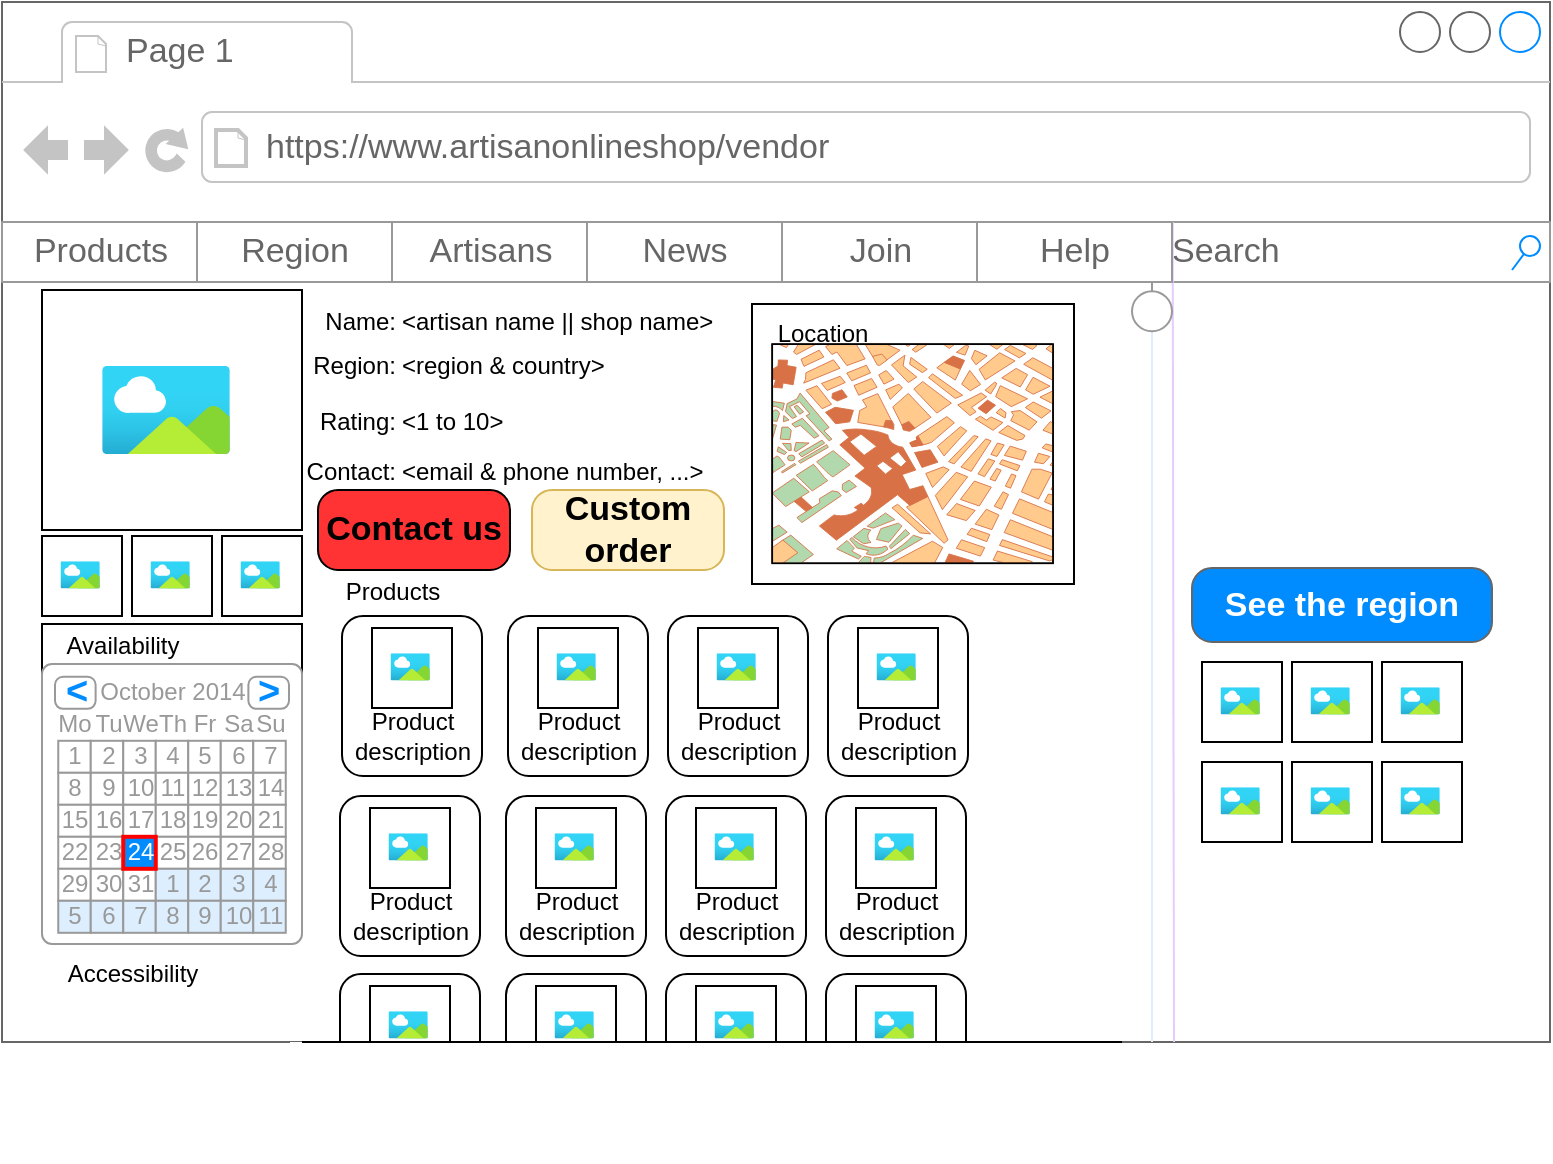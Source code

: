 <mxfile version="20.8.23" type="github">
  <diagram name="Pagina-1" id="x2BRIcllwMEJwVAzaiwb">
    <mxGraphModel dx="1110" dy="690" grid="1" gridSize="10" guides="1" tooltips="1" connect="1" arrows="1" fold="1" page="1" pageScale="1" pageWidth="827" pageHeight="1169" math="0" shadow="0">
      <root>
        <mxCell id="0" />
        <mxCell id="1" parent="0" />
        <mxCell id="UzuAz0OelTo2IA3SxHxy-1" value="" style="strokeWidth=1;shadow=0;dashed=0;align=center;html=1;shape=mxgraph.mockup.containers.browserWindow;rSize=0;strokeColor=#666666;strokeColor2=#008cff;strokeColor3=#c4c4c4;mainText=,;recursiveResize=0;" parent="1" vertex="1">
          <mxGeometry x="40" y="80" width="774" height="520" as="geometry" />
        </mxCell>
        <mxCell id="UzuAz0OelTo2IA3SxHxy-2" value="Page 1" style="strokeWidth=1;shadow=0;dashed=0;align=center;html=1;shape=mxgraph.mockup.containers.anchor;fontSize=17;fontColor=#666666;align=left;" parent="UzuAz0OelTo2IA3SxHxy-1" vertex="1">
          <mxGeometry x="60" y="12" width="110" height="26" as="geometry" />
        </mxCell>
        <mxCell id="UzuAz0OelTo2IA3SxHxy-3" value="https://www.artisanonlineshop/vendor" style="strokeWidth=1;shadow=0;dashed=0;align=center;html=1;shape=mxgraph.mockup.containers.anchor;rSize=0;fontSize=17;fontColor=#666666;align=left;" parent="UzuAz0OelTo2IA3SxHxy-1" vertex="1">
          <mxGeometry x="130" y="60" width="250" height="26" as="geometry" />
        </mxCell>
        <mxCell id="_CVq5Kca2ncCkI95stqj-1" value="" style="rounded=0;whiteSpace=wrap;html=1;" parent="UzuAz0OelTo2IA3SxHxy-1" vertex="1">
          <mxGeometry x="20" y="144" width="130" height="120" as="geometry" />
        </mxCell>
        <mxCell id="_CVq5Kca2ncCkI95stqj-2" value="" style="aspect=fixed;html=1;points=[];align=center;image;fontSize=12;image=img/lib/azure2/general/Image.svg;" parent="UzuAz0OelTo2IA3SxHxy-1" vertex="1">
          <mxGeometry x="50" y="182" width="64" height="44" as="geometry" />
        </mxCell>
        <mxCell id="_CVq5Kca2ncCkI95stqj-5" value="" style="group" parent="UzuAz0OelTo2IA3SxHxy-1" vertex="1" connectable="0">
          <mxGeometry x="20" y="267" width="40" height="40" as="geometry" />
        </mxCell>
        <mxCell id="_CVq5Kca2ncCkI95stqj-3" value="" style="rounded=0;whiteSpace=wrap;html=1;" parent="_CVq5Kca2ncCkI95stqj-5" vertex="1">
          <mxGeometry width="40" height="40" as="geometry" />
        </mxCell>
        <mxCell id="_CVq5Kca2ncCkI95stqj-4" value="" style="aspect=fixed;html=1;points=[];align=center;image;fontSize=12;image=img/lib/azure2/general/Image.svg;" parent="_CVq5Kca2ncCkI95stqj-5" vertex="1">
          <mxGeometry x="9.231" y="12.667" width="19.692" height="13.538" as="geometry" />
        </mxCell>
        <mxCell id="_CVq5Kca2ncCkI95stqj-6" value="" style="group" parent="UzuAz0OelTo2IA3SxHxy-1" vertex="1" connectable="0">
          <mxGeometry x="65" y="267" width="40" height="40" as="geometry" />
        </mxCell>
        <mxCell id="_CVq5Kca2ncCkI95stqj-7" value="" style="rounded=0;whiteSpace=wrap;html=1;" parent="_CVq5Kca2ncCkI95stqj-6" vertex="1">
          <mxGeometry width="40" height="40" as="geometry" />
        </mxCell>
        <mxCell id="_CVq5Kca2ncCkI95stqj-8" value="" style="aspect=fixed;html=1;points=[];align=center;image;fontSize=12;image=img/lib/azure2/general/Image.svg;" parent="_CVq5Kca2ncCkI95stqj-6" vertex="1">
          <mxGeometry x="9.231" y="12.667" width="19.692" height="13.538" as="geometry" />
        </mxCell>
        <mxCell id="_CVq5Kca2ncCkI95stqj-9" value="" style="group" parent="UzuAz0OelTo2IA3SxHxy-1" vertex="1" connectable="0">
          <mxGeometry x="110" y="267" width="40" height="40" as="geometry" />
        </mxCell>
        <mxCell id="_CVq5Kca2ncCkI95stqj-10" value="" style="rounded=0;whiteSpace=wrap;html=1;" parent="_CVq5Kca2ncCkI95stqj-9" vertex="1">
          <mxGeometry width="40" height="40" as="geometry" />
        </mxCell>
        <mxCell id="_CVq5Kca2ncCkI95stqj-11" value="" style="aspect=fixed;html=1;points=[];align=center;image;fontSize=12;image=img/lib/azure2/general/Image.svg;" parent="_CVq5Kca2ncCkI95stqj-9" vertex="1">
          <mxGeometry x="9.231" y="12.667" width="19.692" height="13.538" as="geometry" />
        </mxCell>
        <mxCell id="rS0bTR9YB4WlTkBpcvOq-1" value="Search" style="strokeWidth=1;shadow=0;dashed=0;align=center;html=1;shape=mxgraph.mockup.forms.searchBox;strokeColor=#999999;mainText=;strokeColor2=#008cff;fontColor=#666666;fontSize=17;align=left;spacingLeft=3;" parent="UzuAz0OelTo2IA3SxHxy-1" vertex="1">
          <mxGeometry x="580" y="110" width="194" height="30" as="geometry" />
        </mxCell>
        <mxCell id="rS0bTR9YB4WlTkBpcvOq-56" value="" style="rounded=0;whiteSpace=wrap;html=1;" parent="UzuAz0OelTo2IA3SxHxy-1" vertex="1">
          <mxGeometry x="375" y="151" width="161" height="140" as="geometry" />
        </mxCell>
        <mxCell id="rS0bTR9YB4WlTkBpcvOq-55" value="" style="verticalLabelPosition=bottom;shadow=0;dashed=0;align=center;html=1;verticalAlign=top;strokeWidth=1;shape=mxgraph.mockup.misc.map;" parent="UzuAz0OelTo2IA3SxHxy-1" vertex="1">
          <mxGeometry x="385" y="171" width="141" height="110" as="geometry" />
        </mxCell>
        <mxCell id="rS0bTR9YB4WlTkBpcvOq-57" value="Location" style="text;html=1;align=center;verticalAlign=middle;resizable=0;points=[];autosize=1;strokeColor=none;fillColor=none;" parent="UzuAz0OelTo2IA3SxHxy-1" vertex="1">
          <mxGeometry x="375" y="151" width="70" height="30" as="geometry" />
        </mxCell>
        <mxCell id="rS0bTR9YB4WlTkBpcvOq-63" value="See the region" style="strokeWidth=1;shadow=0;dashed=0;align=center;html=1;shape=mxgraph.mockup.buttons.button;strokeColor=#666666;fontColor=#ffffff;mainText=;buttonStyle=round;fontSize=17;fontStyle=1;fillColor=#008cff;whiteSpace=wrap;" parent="UzuAz0OelTo2IA3SxHxy-1" vertex="1">
          <mxGeometry x="595" y="283" width="150" height="37" as="geometry" />
        </mxCell>
        <mxCell id="rS0bTR9YB4WlTkBpcvOq-64" value="" style="group" parent="UzuAz0OelTo2IA3SxHxy-1" vertex="1" connectable="0">
          <mxGeometry x="600" y="330" width="40" height="40" as="geometry" />
        </mxCell>
        <mxCell id="rS0bTR9YB4WlTkBpcvOq-65" value="" style="rounded=0;whiteSpace=wrap;html=1;" parent="rS0bTR9YB4WlTkBpcvOq-64" vertex="1">
          <mxGeometry width="40" height="40" as="geometry" />
        </mxCell>
        <mxCell id="rS0bTR9YB4WlTkBpcvOq-66" value="" style="aspect=fixed;html=1;points=[];align=center;image;fontSize=12;image=img/lib/azure2/general/Image.svg;" parent="rS0bTR9YB4WlTkBpcvOq-64" vertex="1">
          <mxGeometry x="9.231" y="12.667" width="19.692" height="13.538" as="geometry" />
        </mxCell>
        <mxCell id="rS0bTR9YB4WlTkBpcvOq-67" value="" style="group" parent="UzuAz0OelTo2IA3SxHxy-1" vertex="1" connectable="0">
          <mxGeometry x="645" y="330" width="40" height="40" as="geometry" />
        </mxCell>
        <mxCell id="rS0bTR9YB4WlTkBpcvOq-68" value="" style="rounded=0;whiteSpace=wrap;html=1;" parent="rS0bTR9YB4WlTkBpcvOq-67" vertex="1">
          <mxGeometry width="40" height="40" as="geometry" />
        </mxCell>
        <mxCell id="rS0bTR9YB4WlTkBpcvOq-69" value="" style="aspect=fixed;html=1;points=[];align=center;image;fontSize=12;image=img/lib/azure2/general/Image.svg;" parent="rS0bTR9YB4WlTkBpcvOq-67" vertex="1">
          <mxGeometry x="9.231" y="12.667" width="19.692" height="13.538" as="geometry" />
        </mxCell>
        <mxCell id="rS0bTR9YB4WlTkBpcvOq-70" value="" style="group" parent="UzuAz0OelTo2IA3SxHxy-1" vertex="1" connectable="0">
          <mxGeometry x="690" y="330" width="40" height="40" as="geometry" />
        </mxCell>
        <mxCell id="rS0bTR9YB4WlTkBpcvOq-71" value="" style="rounded=0;whiteSpace=wrap;html=1;" parent="rS0bTR9YB4WlTkBpcvOq-70" vertex="1">
          <mxGeometry width="40" height="40" as="geometry" />
        </mxCell>
        <mxCell id="rS0bTR9YB4WlTkBpcvOq-72" value="" style="aspect=fixed;html=1;points=[];align=center;image;fontSize=12;image=img/lib/azure2/general/Image.svg;" parent="rS0bTR9YB4WlTkBpcvOq-70" vertex="1">
          <mxGeometry x="9.231" y="12.667" width="19.692" height="13.538" as="geometry" />
        </mxCell>
        <mxCell id="rS0bTR9YB4WlTkBpcvOq-73" value="" style="group" parent="UzuAz0OelTo2IA3SxHxy-1" vertex="1" connectable="0">
          <mxGeometry x="600" y="380" width="40" height="40" as="geometry" />
        </mxCell>
        <mxCell id="rS0bTR9YB4WlTkBpcvOq-74" value="" style="rounded=0;whiteSpace=wrap;html=1;" parent="rS0bTR9YB4WlTkBpcvOq-73" vertex="1">
          <mxGeometry width="40" height="40" as="geometry" />
        </mxCell>
        <mxCell id="rS0bTR9YB4WlTkBpcvOq-75" value="" style="aspect=fixed;html=1;points=[];align=center;image;fontSize=12;image=img/lib/azure2/general/Image.svg;" parent="rS0bTR9YB4WlTkBpcvOq-73" vertex="1">
          <mxGeometry x="9.231" y="12.667" width="19.692" height="13.538" as="geometry" />
        </mxCell>
        <mxCell id="rS0bTR9YB4WlTkBpcvOq-76" value="" style="group" parent="UzuAz0OelTo2IA3SxHxy-1" vertex="1" connectable="0">
          <mxGeometry x="645" y="380" width="40" height="40" as="geometry" />
        </mxCell>
        <mxCell id="rS0bTR9YB4WlTkBpcvOq-77" value="" style="rounded=0;whiteSpace=wrap;html=1;" parent="rS0bTR9YB4WlTkBpcvOq-76" vertex="1">
          <mxGeometry width="40" height="40" as="geometry" />
        </mxCell>
        <mxCell id="rS0bTR9YB4WlTkBpcvOq-78" value="" style="aspect=fixed;html=1;points=[];align=center;image;fontSize=12;image=img/lib/azure2/general/Image.svg;" parent="rS0bTR9YB4WlTkBpcvOq-76" vertex="1">
          <mxGeometry x="9.231" y="12.667" width="19.692" height="13.538" as="geometry" />
        </mxCell>
        <mxCell id="rS0bTR9YB4WlTkBpcvOq-79" value="" style="group" parent="UzuAz0OelTo2IA3SxHxy-1" vertex="1" connectable="0">
          <mxGeometry x="690" y="380" width="40" height="40" as="geometry" />
        </mxCell>
        <mxCell id="rS0bTR9YB4WlTkBpcvOq-80" value="" style="rounded=0;whiteSpace=wrap;html=1;" parent="rS0bTR9YB4WlTkBpcvOq-79" vertex="1">
          <mxGeometry width="40" height="40" as="geometry" />
        </mxCell>
        <mxCell id="rS0bTR9YB4WlTkBpcvOq-81" value="" style="aspect=fixed;html=1;points=[];align=center;image;fontSize=12;image=img/lib/azure2/general/Image.svg;" parent="rS0bTR9YB4WlTkBpcvOq-79" vertex="1">
          <mxGeometry x="9.231" y="12.667" width="19.692" height="13.538" as="geometry" />
        </mxCell>
        <mxCell id="rS0bTR9YB4WlTkBpcvOq-82" value="" style="endArrow=none;html=1;rounded=0;strokeColor=#E5CCFF;" parent="UzuAz0OelTo2IA3SxHxy-1" edge="1">
          <mxGeometry width="50" height="50" relative="1" as="geometry">
            <mxPoint x="585.34" y="110" as="sourcePoint" />
            <mxPoint x="586" y="520" as="targetPoint" />
          </mxGeometry>
        </mxCell>
        <mxCell id="rS0bTR9YB4WlTkBpcvOq-84" value="" style="rounded=0;whiteSpace=wrap;html=1;" parent="UzuAz0OelTo2IA3SxHxy-1" vertex="1">
          <mxGeometry x="20" y="311" width="130" height="153" as="geometry" />
        </mxCell>
        <mxCell id="rS0bTR9YB4WlTkBpcvOq-2" value="" style="strokeWidth=1;shadow=0;dashed=0;align=center;html=1;shape=mxgraph.mockup.forms.rrect;rSize=5;strokeColor=#999999;fillColor=#ffffff;" parent="UzuAz0OelTo2IA3SxHxy-1" vertex="1">
          <mxGeometry x="20" y="331" width="130" height="140" as="geometry" />
        </mxCell>
        <mxCell id="rS0bTR9YB4WlTkBpcvOq-3" value="October 2014" style="strokeWidth=1;shadow=0;dashed=0;align=center;html=1;shape=mxgraph.mockup.forms.anchor;fontColor=#999999;" parent="rS0bTR9YB4WlTkBpcvOq-2" vertex="1">
          <mxGeometry x="24.375" y="6.4" width="81.25" height="16" as="geometry" />
        </mxCell>
        <mxCell id="rS0bTR9YB4WlTkBpcvOq-4" value="&lt;" style="strokeWidth=1;shadow=0;dashed=0;align=center;html=1;shape=mxgraph.mockup.forms.rrect;rSize=4;strokeColor=#999999;fontColor=#008cff;fontSize=19;fontStyle=1;" parent="rS0bTR9YB4WlTkBpcvOq-2" vertex="1">
          <mxGeometry x="6.5" y="6.4" width="20.312" height="16" as="geometry" />
        </mxCell>
        <mxCell id="rS0bTR9YB4WlTkBpcvOq-5" value="&gt;" style="strokeWidth=1;shadow=0;dashed=0;align=center;html=1;shape=mxgraph.mockup.forms.rrect;rSize=4;strokeColor=#999999;fontColor=#008cff;fontSize=19;fontStyle=1;" parent="rS0bTR9YB4WlTkBpcvOq-2" vertex="1">
          <mxGeometry x="103.188" y="6.4" width="20.312" height="16" as="geometry" />
        </mxCell>
        <mxCell id="rS0bTR9YB4WlTkBpcvOq-6" value="Mo" style="strokeWidth=1;shadow=0;dashed=0;align=center;html=1;shape=mxgraph.mockup.forms.anchor;fontColor=#999999;" parent="rS0bTR9YB4WlTkBpcvOq-2" vertex="1">
          <mxGeometry x="8.125" y="22.4" width="16.25" height="16" as="geometry" />
        </mxCell>
        <mxCell id="rS0bTR9YB4WlTkBpcvOq-7" value="Tu" style="strokeWidth=1;shadow=0;dashed=0;align=center;html=1;shape=mxgraph.mockup.forms.anchor;fontColor=#999999;" parent="rS0bTR9YB4WlTkBpcvOq-2" vertex="1">
          <mxGeometry x="24.375" y="22.4" width="16.25" height="16" as="geometry" />
        </mxCell>
        <mxCell id="rS0bTR9YB4WlTkBpcvOq-8" value="We" style="strokeWidth=1;shadow=0;dashed=0;align=center;html=1;shape=mxgraph.mockup.forms.anchor;fontColor=#999999;" parent="rS0bTR9YB4WlTkBpcvOq-2" vertex="1">
          <mxGeometry x="40.625" y="22.4" width="16.25" height="16" as="geometry" />
        </mxCell>
        <mxCell id="rS0bTR9YB4WlTkBpcvOq-9" value="Th" style="strokeWidth=1;shadow=0;dashed=0;align=center;html=1;shape=mxgraph.mockup.forms.anchor;fontColor=#999999;" parent="rS0bTR9YB4WlTkBpcvOq-2" vertex="1">
          <mxGeometry x="56.875" y="22.4" width="16.25" height="16" as="geometry" />
        </mxCell>
        <mxCell id="rS0bTR9YB4WlTkBpcvOq-10" value="Fr" style="strokeWidth=1;shadow=0;dashed=0;align=center;html=1;shape=mxgraph.mockup.forms.anchor;fontColor=#999999;" parent="rS0bTR9YB4WlTkBpcvOq-2" vertex="1">
          <mxGeometry x="73.125" y="22.4" width="16.25" height="16" as="geometry" />
        </mxCell>
        <mxCell id="rS0bTR9YB4WlTkBpcvOq-11" value="Sa" style="strokeWidth=1;shadow=0;dashed=0;align=center;html=1;shape=mxgraph.mockup.forms.anchor;fontColor=#999999;" parent="rS0bTR9YB4WlTkBpcvOq-2" vertex="1">
          <mxGeometry x="89.375" y="22.4" width="16.25" height="16" as="geometry" />
        </mxCell>
        <mxCell id="rS0bTR9YB4WlTkBpcvOq-12" value="Su" style="strokeWidth=1;shadow=0;dashed=0;align=center;html=1;shape=mxgraph.mockup.forms.anchor;fontColor=#999999;" parent="rS0bTR9YB4WlTkBpcvOq-2" vertex="1">
          <mxGeometry x="105.625" y="22.4" width="16.25" height="16" as="geometry" />
        </mxCell>
        <mxCell id="rS0bTR9YB4WlTkBpcvOq-13" value="1" style="strokeWidth=1;shadow=0;dashed=0;align=center;html=1;shape=mxgraph.mockup.forms.rrect;rSize=0;strokeColor=#999999;fontColor=#999999;" parent="rS0bTR9YB4WlTkBpcvOq-2" vertex="1">
          <mxGeometry x="8.125" y="38.4" width="16.25" height="16" as="geometry" />
        </mxCell>
        <mxCell id="rS0bTR9YB4WlTkBpcvOq-14" value="2" style="strokeWidth=1;shadow=0;dashed=0;align=center;html=1;shape=mxgraph.mockup.forms.rrect;rSize=0;strokeColor=#999999;fontColor=#999999;" parent="rS0bTR9YB4WlTkBpcvOq-2" vertex="1">
          <mxGeometry x="24.375" y="38.4" width="16.25" height="16" as="geometry" />
        </mxCell>
        <mxCell id="rS0bTR9YB4WlTkBpcvOq-15" value="3" style="strokeWidth=1;shadow=0;dashed=0;align=center;html=1;shape=mxgraph.mockup.forms.rrect;rSize=0;strokeColor=#999999;fontColor=#999999;" parent="rS0bTR9YB4WlTkBpcvOq-2" vertex="1">
          <mxGeometry x="40.625" y="38.4" width="16.25" height="16" as="geometry" />
        </mxCell>
        <mxCell id="rS0bTR9YB4WlTkBpcvOq-16" value="4" style="strokeWidth=1;shadow=0;dashed=0;align=center;html=1;shape=mxgraph.mockup.forms.rrect;rSize=0;strokeColor=#999999;fontColor=#999999;" parent="rS0bTR9YB4WlTkBpcvOq-2" vertex="1">
          <mxGeometry x="56.875" y="38.4" width="16.25" height="16" as="geometry" />
        </mxCell>
        <mxCell id="rS0bTR9YB4WlTkBpcvOq-17" value="5" style="strokeWidth=1;shadow=0;dashed=0;align=center;html=1;shape=mxgraph.mockup.forms.rrect;rSize=0;strokeColor=#999999;fontColor=#999999;" parent="rS0bTR9YB4WlTkBpcvOq-2" vertex="1">
          <mxGeometry x="73.125" y="38.4" width="16.25" height="16" as="geometry" />
        </mxCell>
        <mxCell id="rS0bTR9YB4WlTkBpcvOq-18" value="6" style="strokeWidth=1;shadow=0;dashed=0;align=center;html=1;shape=mxgraph.mockup.forms.rrect;rSize=0;strokeColor=#999999;fontColor=#999999;" parent="rS0bTR9YB4WlTkBpcvOq-2" vertex="1">
          <mxGeometry x="89.375" y="38.4" width="16.25" height="16" as="geometry" />
        </mxCell>
        <mxCell id="rS0bTR9YB4WlTkBpcvOq-19" value="7" style="strokeWidth=1;shadow=0;dashed=0;align=center;html=1;shape=mxgraph.mockup.forms.rrect;rSize=0;strokeColor=#999999;fontColor=#999999;" parent="rS0bTR9YB4WlTkBpcvOq-2" vertex="1">
          <mxGeometry x="105.625" y="38.4" width="16.25" height="16" as="geometry" />
        </mxCell>
        <mxCell id="rS0bTR9YB4WlTkBpcvOq-20" value="8" style="strokeWidth=1;shadow=0;dashed=0;align=center;html=1;shape=mxgraph.mockup.forms.rrect;rSize=0;strokeColor=#999999;fontColor=#999999;" parent="rS0bTR9YB4WlTkBpcvOq-2" vertex="1">
          <mxGeometry x="8.125" y="54.4" width="16.25" height="16" as="geometry" />
        </mxCell>
        <mxCell id="rS0bTR9YB4WlTkBpcvOq-21" value="9" style="strokeWidth=1;shadow=0;dashed=0;align=center;html=1;shape=mxgraph.mockup.forms.rrect;rSize=0;strokeColor=#999999;fontColor=#999999;" parent="rS0bTR9YB4WlTkBpcvOq-2" vertex="1">
          <mxGeometry x="24.375" y="54.4" width="16.25" height="16" as="geometry" />
        </mxCell>
        <mxCell id="rS0bTR9YB4WlTkBpcvOq-22" value="10" style="strokeWidth=1;shadow=0;dashed=0;align=center;html=1;shape=mxgraph.mockup.forms.rrect;rSize=0;strokeColor=#999999;fontColor=#999999;" parent="rS0bTR9YB4WlTkBpcvOq-2" vertex="1">
          <mxGeometry x="40.625" y="54.4" width="16.25" height="16" as="geometry" />
        </mxCell>
        <mxCell id="rS0bTR9YB4WlTkBpcvOq-23" value="11" style="strokeWidth=1;shadow=0;dashed=0;align=center;html=1;shape=mxgraph.mockup.forms.rrect;rSize=0;strokeColor=#999999;fontColor=#999999;" parent="rS0bTR9YB4WlTkBpcvOq-2" vertex="1">
          <mxGeometry x="56.875" y="54.4" width="16.25" height="16" as="geometry" />
        </mxCell>
        <mxCell id="rS0bTR9YB4WlTkBpcvOq-24" value="12" style="strokeWidth=1;shadow=0;dashed=0;align=center;html=1;shape=mxgraph.mockup.forms.rrect;rSize=0;strokeColor=#999999;fontColor=#999999;" parent="rS0bTR9YB4WlTkBpcvOq-2" vertex="1">
          <mxGeometry x="73.125" y="54.4" width="16.25" height="16" as="geometry" />
        </mxCell>
        <mxCell id="rS0bTR9YB4WlTkBpcvOq-25" value="13" style="strokeWidth=1;shadow=0;dashed=0;align=center;html=1;shape=mxgraph.mockup.forms.rrect;rSize=0;strokeColor=#999999;fontColor=#999999;" parent="rS0bTR9YB4WlTkBpcvOq-2" vertex="1">
          <mxGeometry x="89.375" y="54.4" width="16.25" height="16" as="geometry" />
        </mxCell>
        <mxCell id="rS0bTR9YB4WlTkBpcvOq-26" value="14" style="strokeWidth=1;shadow=0;dashed=0;align=center;html=1;shape=mxgraph.mockup.forms.rrect;rSize=0;strokeColor=#999999;fontColor=#999999;" parent="rS0bTR9YB4WlTkBpcvOq-2" vertex="1">
          <mxGeometry x="105.625" y="54.4" width="16.25" height="16" as="geometry" />
        </mxCell>
        <mxCell id="rS0bTR9YB4WlTkBpcvOq-27" value="15" style="strokeWidth=1;shadow=0;dashed=0;align=center;html=1;shape=mxgraph.mockup.forms.rrect;rSize=0;strokeColor=#999999;fontColor=#999999;" parent="rS0bTR9YB4WlTkBpcvOq-2" vertex="1">
          <mxGeometry x="8.125" y="70.4" width="16.25" height="16" as="geometry" />
        </mxCell>
        <mxCell id="rS0bTR9YB4WlTkBpcvOq-28" value="16" style="strokeWidth=1;shadow=0;dashed=0;align=center;html=1;shape=mxgraph.mockup.forms.rrect;rSize=0;strokeColor=#999999;fontColor=#999999;" parent="rS0bTR9YB4WlTkBpcvOq-2" vertex="1">
          <mxGeometry x="24.375" y="70.4" width="16.25" height="16" as="geometry" />
        </mxCell>
        <mxCell id="rS0bTR9YB4WlTkBpcvOq-29" value="17" style="strokeWidth=1;shadow=0;dashed=0;align=center;html=1;shape=mxgraph.mockup.forms.rrect;rSize=0;strokeColor=#999999;fontColor=#999999;" parent="rS0bTR9YB4WlTkBpcvOq-2" vertex="1">
          <mxGeometry x="40.625" y="70.4" width="16.25" height="16" as="geometry" />
        </mxCell>
        <mxCell id="rS0bTR9YB4WlTkBpcvOq-30" value="18" style="strokeWidth=1;shadow=0;dashed=0;align=center;html=1;shape=mxgraph.mockup.forms.rrect;rSize=0;strokeColor=#999999;fontColor=#999999;" parent="rS0bTR9YB4WlTkBpcvOq-2" vertex="1">
          <mxGeometry x="56.875" y="70.4" width="16.25" height="16" as="geometry" />
        </mxCell>
        <mxCell id="rS0bTR9YB4WlTkBpcvOq-31" value="19" style="strokeWidth=1;shadow=0;dashed=0;align=center;html=1;shape=mxgraph.mockup.forms.rrect;rSize=0;strokeColor=#999999;fontColor=#999999;" parent="rS0bTR9YB4WlTkBpcvOq-2" vertex="1">
          <mxGeometry x="73.125" y="70.4" width="16.25" height="16" as="geometry" />
        </mxCell>
        <mxCell id="rS0bTR9YB4WlTkBpcvOq-32" value="20" style="strokeWidth=1;shadow=0;dashed=0;align=center;html=1;shape=mxgraph.mockup.forms.rrect;rSize=0;strokeColor=#999999;fontColor=#999999;" parent="rS0bTR9YB4WlTkBpcvOq-2" vertex="1">
          <mxGeometry x="89.375" y="70.4" width="16.25" height="16" as="geometry" />
        </mxCell>
        <mxCell id="rS0bTR9YB4WlTkBpcvOq-33" value="21" style="strokeWidth=1;shadow=0;dashed=0;align=center;html=1;shape=mxgraph.mockup.forms.rrect;rSize=0;strokeColor=#999999;fontColor=#999999;" parent="rS0bTR9YB4WlTkBpcvOq-2" vertex="1">
          <mxGeometry x="105.625" y="70.4" width="16.25" height="16" as="geometry" />
        </mxCell>
        <mxCell id="rS0bTR9YB4WlTkBpcvOq-34" value="22" style="strokeWidth=1;shadow=0;dashed=0;align=center;html=1;shape=mxgraph.mockup.forms.rrect;rSize=0;strokeColor=#999999;fontColor=#999999;" parent="rS0bTR9YB4WlTkBpcvOq-2" vertex="1">
          <mxGeometry x="8.125" y="86.4" width="16.25" height="16" as="geometry" />
        </mxCell>
        <mxCell id="rS0bTR9YB4WlTkBpcvOq-35" value="23" style="strokeWidth=1;shadow=0;dashed=0;align=center;html=1;shape=mxgraph.mockup.forms.rrect;rSize=0;strokeColor=#999999;fontColor=#999999;" parent="rS0bTR9YB4WlTkBpcvOq-2" vertex="1">
          <mxGeometry x="24.375" y="86.4" width="16.25" height="16" as="geometry" />
        </mxCell>
        <mxCell id="rS0bTR9YB4WlTkBpcvOq-36" value="25" style="strokeWidth=1;shadow=0;dashed=0;align=center;html=1;shape=mxgraph.mockup.forms.rrect;rSize=0;strokeColor=#999999;fontColor=#999999;" parent="rS0bTR9YB4WlTkBpcvOq-2" vertex="1">
          <mxGeometry x="56.875" y="86.4" width="16.25" height="16" as="geometry" />
        </mxCell>
        <mxCell id="rS0bTR9YB4WlTkBpcvOq-37" value="26" style="strokeWidth=1;shadow=0;dashed=0;align=center;html=1;shape=mxgraph.mockup.forms.rrect;rSize=0;strokeColor=#999999;fontColor=#999999;" parent="rS0bTR9YB4WlTkBpcvOq-2" vertex="1">
          <mxGeometry x="73.125" y="86.4" width="16.25" height="16" as="geometry" />
        </mxCell>
        <mxCell id="rS0bTR9YB4WlTkBpcvOq-38" value="27" style="strokeWidth=1;shadow=0;dashed=0;align=center;html=1;shape=mxgraph.mockup.forms.rrect;rSize=0;strokeColor=#999999;fontColor=#999999;" parent="rS0bTR9YB4WlTkBpcvOq-2" vertex="1">
          <mxGeometry x="89.375" y="86.4" width="16.25" height="16" as="geometry" />
        </mxCell>
        <mxCell id="rS0bTR9YB4WlTkBpcvOq-39" value="28" style="strokeWidth=1;shadow=0;dashed=0;align=center;html=1;shape=mxgraph.mockup.forms.rrect;rSize=0;strokeColor=#999999;fontColor=#999999;" parent="rS0bTR9YB4WlTkBpcvOq-2" vertex="1">
          <mxGeometry x="105.625" y="86.4" width="16.25" height="16" as="geometry" />
        </mxCell>
        <mxCell id="rS0bTR9YB4WlTkBpcvOq-40" value="29" style="strokeWidth=1;shadow=0;dashed=0;align=center;html=1;shape=mxgraph.mockup.forms.rrect;rSize=0;strokeColor=#999999;fontColor=#999999;" parent="rS0bTR9YB4WlTkBpcvOq-2" vertex="1">
          <mxGeometry x="8.125" y="102.4" width="16.25" height="16" as="geometry" />
        </mxCell>
        <mxCell id="rS0bTR9YB4WlTkBpcvOq-41" value="30" style="strokeWidth=1;shadow=0;dashed=0;align=center;html=1;shape=mxgraph.mockup.forms.rrect;rSize=0;strokeColor=#999999;fontColor=#999999;" parent="rS0bTR9YB4WlTkBpcvOq-2" vertex="1">
          <mxGeometry x="24.375" y="102.4" width="16.25" height="16" as="geometry" />
        </mxCell>
        <mxCell id="rS0bTR9YB4WlTkBpcvOq-42" value="31" style="strokeWidth=1;shadow=0;dashed=0;align=center;html=1;shape=mxgraph.mockup.forms.rrect;rSize=0;strokeColor=#999999;fontColor=#999999;" parent="rS0bTR9YB4WlTkBpcvOq-2" vertex="1">
          <mxGeometry x="40.625" y="102.4" width="16.25" height="16" as="geometry" />
        </mxCell>
        <mxCell id="rS0bTR9YB4WlTkBpcvOq-43" value="1" style="strokeWidth=1;shadow=0;dashed=0;align=center;html=1;shape=mxgraph.mockup.forms.rrect;rSize=0;strokeColor=#999999;fontColor=#999999;fillColor=#ddeeff;" parent="rS0bTR9YB4WlTkBpcvOq-2" vertex="1">
          <mxGeometry x="56.875" y="102.4" width="16.25" height="16" as="geometry" />
        </mxCell>
        <mxCell id="rS0bTR9YB4WlTkBpcvOq-44" value="2" style="strokeWidth=1;shadow=0;dashed=0;align=center;html=1;shape=mxgraph.mockup.forms.rrect;rSize=0;strokeColor=#999999;fontColor=#999999;fillColor=#ddeeff;" parent="rS0bTR9YB4WlTkBpcvOq-2" vertex="1">
          <mxGeometry x="73.125" y="102.4" width="16.25" height="16" as="geometry" />
        </mxCell>
        <mxCell id="rS0bTR9YB4WlTkBpcvOq-45" value="3" style="strokeWidth=1;shadow=0;dashed=0;align=center;html=1;shape=mxgraph.mockup.forms.rrect;rSize=0;strokeColor=#999999;fontColor=#999999;fillColor=#ddeeff;" parent="rS0bTR9YB4WlTkBpcvOq-2" vertex="1">
          <mxGeometry x="89.375" y="102.4" width="16.25" height="16" as="geometry" />
        </mxCell>
        <mxCell id="rS0bTR9YB4WlTkBpcvOq-46" value="4" style="strokeWidth=1;shadow=0;dashed=0;align=center;html=1;shape=mxgraph.mockup.forms.rrect;rSize=0;strokeColor=#999999;fontColor=#999999;fillColor=#ddeeff;" parent="rS0bTR9YB4WlTkBpcvOq-2" vertex="1">
          <mxGeometry x="105.625" y="102.4" width="16.25" height="16" as="geometry" />
        </mxCell>
        <mxCell id="rS0bTR9YB4WlTkBpcvOq-47" value="5" style="strokeWidth=1;shadow=0;dashed=0;align=center;html=1;shape=mxgraph.mockup.forms.rrect;rSize=0;strokeColor=#999999;fontColor=#999999;fillColor=#ddeeff;" parent="rS0bTR9YB4WlTkBpcvOq-2" vertex="1">
          <mxGeometry x="8.125" y="118.4" width="16.25" height="16" as="geometry" />
        </mxCell>
        <mxCell id="rS0bTR9YB4WlTkBpcvOq-48" value="6" style="strokeWidth=1;shadow=0;dashed=0;align=center;html=1;shape=mxgraph.mockup.forms.rrect;rSize=0;strokeColor=#999999;fontColor=#999999;fillColor=#ddeeff;" parent="rS0bTR9YB4WlTkBpcvOq-2" vertex="1">
          <mxGeometry x="24.375" y="118.4" width="16.25" height="16" as="geometry" />
        </mxCell>
        <mxCell id="rS0bTR9YB4WlTkBpcvOq-49" value="7" style="strokeWidth=1;shadow=0;dashed=0;align=center;html=1;shape=mxgraph.mockup.forms.rrect;rSize=0;strokeColor=#999999;fontColor=#999999;fillColor=#ddeeff;" parent="rS0bTR9YB4WlTkBpcvOq-2" vertex="1">
          <mxGeometry x="40.625" y="118.4" width="16.25" height="16" as="geometry" />
        </mxCell>
        <mxCell id="rS0bTR9YB4WlTkBpcvOq-50" value="8" style="strokeWidth=1;shadow=0;dashed=0;align=center;html=1;shape=mxgraph.mockup.forms.rrect;rSize=0;strokeColor=#999999;fontColor=#999999;fillColor=#ddeeff;" parent="rS0bTR9YB4WlTkBpcvOq-2" vertex="1">
          <mxGeometry x="56.875" y="118.4" width="16.25" height="16" as="geometry" />
        </mxCell>
        <mxCell id="rS0bTR9YB4WlTkBpcvOq-51" value="9" style="strokeWidth=1;shadow=0;dashed=0;align=center;html=1;shape=mxgraph.mockup.forms.rrect;rSize=0;strokeColor=#999999;fontColor=#999999;fillColor=#ddeeff;" parent="rS0bTR9YB4WlTkBpcvOq-2" vertex="1">
          <mxGeometry x="73.125" y="118.4" width="16.25" height="16" as="geometry" />
        </mxCell>
        <mxCell id="rS0bTR9YB4WlTkBpcvOq-52" value="10" style="strokeWidth=1;shadow=0;dashed=0;align=center;html=1;shape=mxgraph.mockup.forms.rrect;rSize=0;strokeColor=#999999;fontColor=#999999;fillColor=#ddeeff;" parent="rS0bTR9YB4WlTkBpcvOq-2" vertex="1">
          <mxGeometry x="89.375" y="118.4" width="16.25" height="16" as="geometry" />
        </mxCell>
        <mxCell id="rS0bTR9YB4WlTkBpcvOq-53" value="11" style="strokeWidth=1;shadow=0;dashed=0;align=center;html=1;shape=mxgraph.mockup.forms.rrect;rSize=0;strokeColor=#999999;fontColor=#999999;fillColor=#ddeeff;" parent="rS0bTR9YB4WlTkBpcvOq-2" vertex="1">
          <mxGeometry x="105.625" y="118.4" width="16.25" height="16" as="geometry" />
        </mxCell>
        <mxCell id="rS0bTR9YB4WlTkBpcvOq-54" value="24" style="strokeWidth=1;shadow=0;dashed=0;align=center;html=1;shape=mxgraph.mockup.forms.rrect;rSize=0;strokeColor=#ff0000;fontColor=#ffffff;strokeWidth=2;fillColor=#008cff;" parent="rS0bTR9YB4WlTkBpcvOq-2" vertex="1">
          <mxGeometry x="40.625" y="86.4" width="16.25" height="16" as="geometry" />
        </mxCell>
        <mxCell id="rS0bTR9YB4WlTkBpcvOq-83" value="Availability" style="text;html=1;align=center;verticalAlign=middle;resizable=0;points=[];autosize=1;strokeColor=none;fillColor=none;" parent="UzuAz0OelTo2IA3SxHxy-1" vertex="1">
          <mxGeometry x="20" y="307" width="80" height="30" as="geometry" />
        </mxCell>
        <mxCell id="kNPeD4hBuYndt3T_yiyA-1" value="Name:" style="text;html=1;align=right;verticalAlign=middle;resizable=0;points=[];autosize=1;strokeColor=none;fillColor=none;" vertex="1" parent="UzuAz0OelTo2IA3SxHxy-1">
          <mxGeometry x="138" y="145" width="60" height="30" as="geometry" />
        </mxCell>
        <mxCell id="kNPeD4hBuYndt3T_yiyA-3" value="Region:" style="text;html=1;align=right;verticalAlign=middle;resizable=0;points=[];autosize=1;strokeColor=none;fillColor=none;" vertex="1" parent="UzuAz0OelTo2IA3SxHxy-1">
          <mxGeometry x="138" y="167" width="60" height="30" as="geometry" />
        </mxCell>
        <mxCell id="kNPeD4hBuYndt3T_yiyA-6" value="Rating:" style="text;html=1;align=right;verticalAlign=middle;resizable=0;points=[];autosize=1;strokeColor=none;fillColor=none;" vertex="1" parent="UzuAz0OelTo2IA3SxHxy-1">
          <mxGeometry x="138" y="195" width="60" height="30" as="geometry" />
        </mxCell>
        <mxCell id="kNPeD4hBuYndt3T_yiyA-8" value="&amp;lt;artisan name || shop name&amp;gt;" style="text;html=1;align=left;verticalAlign=middle;resizable=0;points=[];autosize=1;strokeColor=none;fillColor=none;" vertex="1" parent="UzuAz0OelTo2IA3SxHxy-1">
          <mxGeometry x="198" y="145" width="180" height="30" as="geometry" />
        </mxCell>
        <mxCell id="kNPeD4hBuYndt3T_yiyA-10" value="&amp;lt;region &amp;amp; country&amp;gt;" style="text;html=1;align=left;verticalAlign=middle;resizable=0;points=[];autosize=1;strokeColor=none;fillColor=none;" vertex="1" parent="UzuAz0OelTo2IA3SxHxy-1">
          <mxGeometry x="198" y="167" width="120" height="30" as="geometry" />
        </mxCell>
        <mxCell id="kNPeD4hBuYndt3T_yiyA-12" value="&amp;lt;1 to 10&amp;gt;" style="text;html=1;align=left;verticalAlign=middle;resizable=0;points=[];autosize=1;strokeColor=none;fillColor=none;" vertex="1" parent="UzuAz0OelTo2IA3SxHxy-1">
          <mxGeometry x="198" y="195" width="70" height="30" as="geometry" />
        </mxCell>
        <mxCell id="kNPeD4hBuYndt3T_yiyA-14" value="Accessibility" style="text;html=1;align=center;verticalAlign=middle;resizable=0;points=[];autosize=1;strokeColor=none;fillColor=none;" vertex="1" parent="UzuAz0OelTo2IA3SxHxy-1">
          <mxGeometry x="20" y="471" width="90" height="30" as="geometry" />
        </mxCell>
        <mxCell id="kNPeD4hBuYndt3T_yiyA-15" value="" style="shape=image;html=1;verticalAlign=top;verticalLabelPosition=bottom;labelBackgroundColor=#ffffff;imageAspect=0;aspect=fixed;image=https://cdn2.iconfinder.com/data/icons/boxicons-regular-vol-2/24/bx-handicap-128.png" vertex="1" parent="UzuAz0OelTo2IA3SxHxy-1">
          <mxGeometry x="17" y="490" width="28" height="28" as="geometry" />
        </mxCell>
        <mxCell id="kNPeD4hBuYndt3T_yiyA-16" value="Products" style="text;html=1;align=center;verticalAlign=middle;resizable=0;points=[];autosize=1;strokeColor=none;fillColor=none;" vertex="1" parent="UzuAz0OelTo2IA3SxHxy-1">
          <mxGeometry x="160" y="280" width="70" height="30" as="geometry" />
        </mxCell>
        <mxCell id="kNPeD4hBuYndt3T_yiyA-17" value="" style="rounded=1;whiteSpace=wrap;html=1;" vertex="1" parent="UzuAz0OelTo2IA3SxHxy-1">
          <mxGeometry x="170" y="307" width="70" height="80" as="geometry" />
        </mxCell>
        <mxCell id="kNPeD4hBuYndt3T_yiyA-18" value="" style="group" vertex="1" connectable="0" parent="UzuAz0OelTo2IA3SxHxy-1">
          <mxGeometry x="185" y="313" width="40" height="40" as="geometry" />
        </mxCell>
        <mxCell id="kNPeD4hBuYndt3T_yiyA-19" value="" style="rounded=0;whiteSpace=wrap;html=1;" vertex="1" parent="kNPeD4hBuYndt3T_yiyA-18">
          <mxGeometry width="40" height="40" as="geometry" />
        </mxCell>
        <mxCell id="kNPeD4hBuYndt3T_yiyA-20" value="" style="aspect=fixed;html=1;points=[];align=center;image;fontSize=12;image=img/lib/azure2/general/Image.svg;" vertex="1" parent="kNPeD4hBuYndt3T_yiyA-18">
          <mxGeometry x="9.231" y="12.667" width="19.692" height="13.538" as="geometry" />
        </mxCell>
        <mxCell id="kNPeD4hBuYndt3T_yiyA-21" value="Product&lt;br&gt;description" style="text;html=1;align=center;verticalAlign=middle;resizable=0;points=[];autosize=1;strokeColor=none;fillColor=none;" vertex="1" parent="UzuAz0OelTo2IA3SxHxy-1">
          <mxGeometry x="165" y="347" width="80" height="40" as="geometry" />
        </mxCell>
        <mxCell id="kNPeD4hBuYndt3T_yiyA-22" value="" style="rounded=1;whiteSpace=wrap;html=1;" vertex="1" parent="UzuAz0OelTo2IA3SxHxy-1">
          <mxGeometry x="253" y="307" width="70" height="80" as="geometry" />
        </mxCell>
        <mxCell id="kNPeD4hBuYndt3T_yiyA-23" value="" style="group" vertex="1" connectable="0" parent="UzuAz0OelTo2IA3SxHxy-1">
          <mxGeometry x="268" y="313" width="40" height="40" as="geometry" />
        </mxCell>
        <mxCell id="kNPeD4hBuYndt3T_yiyA-24" value="" style="rounded=0;whiteSpace=wrap;html=1;" vertex="1" parent="kNPeD4hBuYndt3T_yiyA-23">
          <mxGeometry width="40" height="40" as="geometry" />
        </mxCell>
        <mxCell id="kNPeD4hBuYndt3T_yiyA-25" value="" style="aspect=fixed;html=1;points=[];align=center;image;fontSize=12;image=img/lib/azure2/general/Image.svg;" vertex="1" parent="kNPeD4hBuYndt3T_yiyA-23">
          <mxGeometry x="9.231" y="12.667" width="19.692" height="13.538" as="geometry" />
        </mxCell>
        <mxCell id="kNPeD4hBuYndt3T_yiyA-26" value="Product&lt;br&gt;description" style="text;html=1;align=center;verticalAlign=middle;resizable=0;points=[];autosize=1;strokeColor=none;fillColor=none;" vertex="1" parent="UzuAz0OelTo2IA3SxHxy-1">
          <mxGeometry x="248" y="347" width="80" height="40" as="geometry" />
        </mxCell>
        <mxCell id="kNPeD4hBuYndt3T_yiyA-27" value="" style="rounded=1;whiteSpace=wrap;html=1;" vertex="1" parent="UzuAz0OelTo2IA3SxHxy-1">
          <mxGeometry x="333" y="307" width="70" height="80" as="geometry" />
        </mxCell>
        <mxCell id="kNPeD4hBuYndt3T_yiyA-28" value="" style="group" vertex="1" connectable="0" parent="UzuAz0OelTo2IA3SxHxy-1">
          <mxGeometry x="348" y="313" width="40" height="40" as="geometry" />
        </mxCell>
        <mxCell id="kNPeD4hBuYndt3T_yiyA-29" value="" style="rounded=0;whiteSpace=wrap;html=1;" vertex="1" parent="kNPeD4hBuYndt3T_yiyA-28">
          <mxGeometry width="40" height="40" as="geometry" />
        </mxCell>
        <mxCell id="kNPeD4hBuYndt3T_yiyA-30" value="" style="aspect=fixed;html=1;points=[];align=center;image;fontSize=12;image=img/lib/azure2/general/Image.svg;" vertex="1" parent="kNPeD4hBuYndt3T_yiyA-28">
          <mxGeometry x="9.231" y="12.667" width="19.692" height="13.538" as="geometry" />
        </mxCell>
        <mxCell id="kNPeD4hBuYndt3T_yiyA-31" value="Product&lt;br&gt;description" style="text;html=1;align=center;verticalAlign=middle;resizable=0;points=[];autosize=1;strokeColor=none;fillColor=none;" vertex="1" parent="UzuAz0OelTo2IA3SxHxy-1">
          <mxGeometry x="328" y="347" width="80" height="40" as="geometry" />
        </mxCell>
        <mxCell id="kNPeD4hBuYndt3T_yiyA-32" value="" style="rounded=1;whiteSpace=wrap;html=1;" vertex="1" parent="UzuAz0OelTo2IA3SxHxy-1">
          <mxGeometry x="413" y="307" width="70" height="80" as="geometry" />
        </mxCell>
        <mxCell id="kNPeD4hBuYndt3T_yiyA-33" value="" style="group" vertex="1" connectable="0" parent="UzuAz0OelTo2IA3SxHxy-1">
          <mxGeometry x="428" y="313" width="40" height="40" as="geometry" />
        </mxCell>
        <mxCell id="kNPeD4hBuYndt3T_yiyA-34" value="" style="rounded=0;whiteSpace=wrap;html=1;" vertex="1" parent="kNPeD4hBuYndt3T_yiyA-33">
          <mxGeometry width="40" height="40" as="geometry" />
        </mxCell>
        <mxCell id="kNPeD4hBuYndt3T_yiyA-35" value="" style="aspect=fixed;html=1;points=[];align=center;image;fontSize=12;image=img/lib/azure2/general/Image.svg;" vertex="1" parent="kNPeD4hBuYndt3T_yiyA-33">
          <mxGeometry x="9.231" y="12.667" width="19.692" height="13.538" as="geometry" />
        </mxCell>
        <mxCell id="kNPeD4hBuYndt3T_yiyA-36" value="Product&lt;br&gt;description" style="text;html=1;align=center;verticalAlign=middle;resizable=0;points=[];autosize=1;strokeColor=none;fillColor=none;" vertex="1" parent="UzuAz0OelTo2IA3SxHxy-1">
          <mxGeometry x="408" y="347" width="80" height="40" as="geometry" />
        </mxCell>
        <mxCell id="kNPeD4hBuYndt3T_yiyA-37" value="" style="rounded=1;whiteSpace=wrap;html=1;" vertex="1" parent="UzuAz0OelTo2IA3SxHxy-1">
          <mxGeometry x="169" y="397" width="70" height="80" as="geometry" />
        </mxCell>
        <mxCell id="kNPeD4hBuYndt3T_yiyA-38" value="" style="group" vertex="1" connectable="0" parent="UzuAz0OelTo2IA3SxHxy-1">
          <mxGeometry x="184" y="403" width="40" height="40" as="geometry" />
        </mxCell>
        <mxCell id="kNPeD4hBuYndt3T_yiyA-39" value="" style="rounded=0;whiteSpace=wrap;html=1;" vertex="1" parent="kNPeD4hBuYndt3T_yiyA-38">
          <mxGeometry width="40" height="40" as="geometry" />
        </mxCell>
        <mxCell id="kNPeD4hBuYndt3T_yiyA-40" value="" style="aspect=fixed;html=1;points=[];align=center;image;fontSize=12;image=img/lib/azure2/general/Image.svg;" vertex="1" parent="kNPeD4hBuYndt3T_yiyA-38">
          <mxGeometry x="9.231" y="12.667" width="19.692" height="13.538" as="geometry" />
        </mxCell>
        <mxCell id="kNPeD4hBuYndt3T_yiyA-41" value="Product&lt;br&gt;description" style="text;html=1;align=center;verticalAlign=middle;resizable=0;points=[];autosize=1;strokeColor=none;fillColor=none;" vertex="1" parent="UzuAz0OelTo2IA3SxHxy-1">
          <mxGeometry x="164" y="437" width="80" height="40" as="geometry" />
        </mxCell>
        <mxCell id="kNPeD4hBuYndt3T_yiyA-42" value="" style="rounded=1;whiteSpace=wrap;html=1;" vertex="1" parent="UzuAz0OelTo2IA3SxHxy-1">
          <mxGeometry x="252" y="397" width="70" height="80" as="geometry" />
        </mxCell>
        <mxCell id="kNPeD4hBuYndt3T_yiyA-43" value="" style="group" vertex="1" connectable="0" parent="UzuAz0OelTo2IA3SxHxy-1">
          <mxGeometry x="267" y="403" width="40" height="40" as="geometry" />
        </mxCell>
        <mxCell id="kNPeD4hBuYndt3T_yiyA-44" value="" style="rounded=0;whiteSpace=wrap;html=1;" vertex="1" parent="kNPeD4hBuYndt3T_yiyA-43">
          <mxGeometry width="40" height="40" as="geometry" />
        </mxCell>
        <mxCell id="kNPeD4hBuYndt3T_yiyA-45" value="" style="aspect=fixed;html=1;points=[];align=center;image;fontSize=12;image=img/lib/azure2/general/Image.svg;" vertex="1" parent="kNPeD4hBuYndt3T_yiyA-43">
          <mxGeometry x="9.231" y="12.667" width="19.692" height="13.538" as="geometry" />
        </mxCell>
        <mxCell id="kNPeD4hBuYndt3T_yiyA-46" value="Product&lt;br&gt;description" style="text;html=1;align=center;verticalAlign=middle;resizable=0;points=[];autosize=1;strokeColor=none;fillColor=none;" vertex="1" parent="UzuAz0OelTo2IA3SxHxy-1">
          <mxGeometry x="247" y="437" width="80" height="40" as="geometry" />
        </mxCell>
        <mxCell id="kNPeD4hBuYndt3T_yiyA-47" value="" style="rounded=1;whiteSpace=wrap;html=1;" vertex="1" parent="UzuAz0OelTo2IA3SxHxy-1">
          <mxGeometry x="332" y="397" width="70" height="80" as="geometry" />
        </mxCell>
        <mxCell id="kNPeD4hBuYndt3T_yiyA-48" value="" style="group" vertex="1" connectable="0" parent="UzuAz0OelTo2IA3SxHxy-1">
          <mxGeometry x="347" y="403" width="40" height="40" as="geometry" />
        </mxCell>
        <mxCell id="kNPeD4hBuYndt3T_yiyA-49" value="" style="rounded=0;whiteSpace=wrap;html=1;" vertex="1" parent="kNPeD4hBuYndt3T_yiyA-48">
          <mxGeometry width="40" height="40" as="geometry" />
        </mxCell>
        <mxCell id="kNPeD4hBuYndt3T_yiyA-50" value="" style="aspect=fixed;html=1;points=[];align=center;image;fontSize=12;image=img/lib/azure2/general/Image.svg;" vertex="1" parent="kNPeD4hBuYndt3T_yiyA-48">
          <mxGeometry x="9.231" y="12.667" width="19.692" height="13.538" as="geometry" />
        </mxCell>
        <mxCell id="kNPeD4hBuYndt3T_yiyA-51" value="Product&lt;br&gt;description" style="text;html=1;align=center;verticalAlign=middle;resizable=0;points=[];autosize=1;strokeColor=none;fillColor=none;" vertex="1" parent="UzuAz0OelTo2IA3SxHxy-1">
          <mxGeometry x="327" y="437" width="80" height="40" as="geometry" />
        </mxCell>
        <mxCell id="kNPeD4hBuYndt3T_yiyA-52" value="" style="rounded=1;whiteSpace=wrap;html=1;" vertex="1" parent="UzuAz0OelTo2IA3SxHxy-1">
          <mxGeometry x="412" y="397" width="70" height="80" as="geometry" />
        </mxCell>
        <mxCell id="kNPeD4hBuYndt3T_yiyA-53" value="" style="group" vertex="1" connectable="0" parent="UzuAz0OelTo2IA3SxHxy-1">
          <mxGeometry x="427" y="403" width="40" height="40" as="geometry" />
        </mxCell>
        <mxCell id="kNPeD4hBuYndt3T_yiyA-54" value="" style="rounded=0;whiteSpace=wrap;html=1;" vertex="1" parent="kNPeD4hBuYndt3T_yiyA-53">
          <mxGeometry width="40" height="40" as="geometry" />
        </mxCell>
        <mxCell id="kNPeD4hBuYndt3T_yiyA-55" value="" style="aspect=fixed;html=1;points=[];align=center;image;fontSize=12;image=img/lib/azure2/general/Image.svg;" vertex="1" parent="kNPeD4hBuYndt3T_yiyA-53">
          <mxGeometry x="9.231" y="12.667" width="19.692" height="13.538" as="geometry" />
        </mxCell>
        <mxCell id="kNPeD4hBuYndt3T_yiyA-56" value="Product&lt;br&gt;description" style="text;html=1;align=center;verticalAlign=middle;resizable=0;points=[];autosize=1;strokeColor=none;fillColor=none;" vertex="1" parent="UzuAz0OelTo2IA3SxHxy-1">
          <mxGeometry x="407" y="437" width="80" height="40" as="geometry" />
        </mxCell>
        <mxCell id="kNPeD4hBuYndt3T_yiyA-57" value="" style="verticalLabelPosition=bottom;shadow=0;dashed=0;align=center;html=1;verticalAlign=top;strokeWidth=1;shape=mxgraph.mockup.forms.horSlider;strokeColor=#999999;sliderStyle=basic;sliderPos=97.398;handleStyle=circle;fillColor2=#ddeeff;direction=north;" vertex="1" parent="UzuAz0OelTo2IA3SxHxy-1">
          <mxGeometry x="560" y="140" width="30" height="380" as="geometry" />
        </mxCell>
        <mxCell id="kNPeD4hBuYndt3T_yiyA-80" value="Custom order" style="strokeWidth=1;shadow=0;dashed=0;align=center;html=1;shape=mxgraph.mockup.buttons.button;strokeColor=#d6b656;mainText=;buttonStyle=round;fontSize=17;fontStyle=1;fillColor=#fff2cc;whiteSpace=wrap;" vertex="1" parent="UzuAz0OelTo2IA3SxHxy-1">
          <mxGeometry x="265" y="244" width="96" height="40" as="geometry" />
        </mxCell>
        <mxCell id="kNPeD4hBuYndt3T_yiyA-82" value="Contact:" style="text;html=1;align=right;verticalAlign=middle;resizable=0;points=[];autosize=1;strokeColor=none;fillColor=none;" vertex="1" parent="UzuAz0OelTo2IA3SxHxy-1">
          <mxGeometry x="128" y="220" width="70" height="30" as="geometry" />
        </mxCell>
        <mxCell id="kNPeD4hBuYndt3T_yiyA-83" value="&amp;lt;email &amp;amp; phone number, ...&amp;gt;" style="text;html=1;align=left;verticalAlign=middle;resizable=0;points=[];autosize=1;strokeColor=none;fillColor=none;" vertex="1" parent="UzuAz0OelTo2IA3SxHxy-1">
          <mxGeometry x="198" y="220" width="170" height="30" as="geometry" />
        </mxCell>
        <mxCell id="kNPeD4hBuYndt3T_yiyA-58" value="" style="rounded=1;whiteSpace=wrap;html=1;" vertex="1" parent="1">
          <mxGeometry x="209" y="566" width="70" height="80" as="geometry" />
        </mxCell>
        <mxCell id="kNPeD4hBuYndt3T_yiyA-59" value="" style="group" vertex="1" connectable="0" parent="1">
          <mxGeometry x="224" y="572" width="40" height="40" as="geometry" />
        </mxCell>
        <mxCell id="kNPeD4hBuYndt3T_yiyA-60" value="" style="rounded=0;whiteSpace=wrap;html=1;" vertex="1" parent="kNPeD4hBuYndt3T_yiyA-59">
          <mxGeometry width="40" height="40" as="geometry" />
        </mxCell>
        <mxCell id="kNPeD4hBuYndt3T_yiyA-61" value="" style="aspect=fixed;html=1;points=[];align=center;image;fontSize=12;image=img/lib/azure2/general/Image.svg;" vertex="1" parent="kNPeD4hBuYndt3T_yiyA-59">
          <mxGeometry x="9.231" y="12.667" width="19.692" height="13.538" as="geometry" />
        </mxCell>
        <mxCell id="kNPeD4hBuYndt3T_yiyA-62" value="Product&lt;br&gt;description" style="text;html=1;align=center;verticalAlign=middle;resizable=0;points=[];autosize=1;strokeColor=none;fillColor=none;" vertex="1" parent="1">
          <mxGeometry x="204" y="606" width="80" height="40" as="geometry" />
        </mxCell>
        <mxCell id="kNPeD4hBuYndt3T_yiyA-63" value="" style="rounded=1;whiteSpace=wrap;html=1;" vertex="1" parent="1">
          <mxGeometry x="292" y="566" width="70" height="80" as="geometry" />
        </mxCell>
        <mxCell id="kNPeD4hBuYndt3T_yiyA-64" value="" style="group" vertex="1" connectable="0" parent="1">
          <mxGeometry x="307" y="572" width="40" height="40" as="geometry" />
        </mxCell>
        <mxCell id="kNPeD4hBuYndt3T_yiyA-65" value="" style="rounded=0;whiteSpace=wrap;html=1;" vertex="1" parent="kNPeD4hBuYndt3T_yiyA-64">
          <mxGeometry width="40" height="40" as="geometry" />
        </mxCell>
        <mxCell id="kNPeD4hBuYndt3T_yiyA-66" value="" style="aspect=fixed;html=1;points=[];align=center;image;fontSize=12;image=img/lib/azure2/general/Image.svg;" vertex="1" parent="kNPeD4hBuYndt3T_yiyA-64">
          <mxGeometry x="9.231" y="12.667" width="19.692" height="13.538" as="geometry" />
        </mxCell>
        <mxCell id="kNPeD4hBuYndt3T_yiyA-67" value="Product&lt;br&gt;description" style="text;html=1;align=center;verticalAlign=middle;resizable=0;points=[];autosize=1;strokeColor=none;fillColor=none;" vertex="1" parent="1">
          <mxGeometry x="287" y="606" width="80" height="40" as="geometry" />
        </mxCell>
        <mxCell id="kNPeD4hBuYndt3T_yiyA-68" value="" style="rounded=1;whiteSpace=wrap;html=1;" vertex="1" parent="1">
          <mxGeometry x="372" y="566" width="70" height="80" as="geometry" />
        </mxCell>
        <mxCell id="kNPeD4hBuYndt3T_yiyA-69" value="" style="group" vertex="1" connectable="0" parent="1">
          <mxGeometry x="387" y="572" width="40" height="40" as="geometry" />
        </mxCell>
        <mxCell id="kNPeD4hBuYndt3T_yiyA-70" value="" style="rounded=0;whiteSpace=wrap;html=1;" vertex="1" parent="kNPeD4hBuYndt3T_yiyA-69">
          <mxGeometry width="40" height="40" as="geometry" />
        </mxCell>
        <mxCell id="kNPeD4hBuYndt3T_yiyA-71" value="" style="aspect=fixed;html=1;points=[];align=center;image;fontSize=12;image=img/lib/azure2/general/Image.svg;" vertex="1" parent="kNPeD4hBuYndt3T_yiyA-69">
          <mxGeometry x="9.231" y="12.667" width="19.692" height="13.538" as="geometry" />
        </mxCell>
        <mxCell id="kNPeD4hBuYndt3T_yiyA-72" value="Product&lt;br&gt;description" style="text;html=1;align=center;verticalAlign=middle;resizable=0;points=[];autosize=1;strokeColor=none;fillColor=none;" vertex="1" parent="1">
          <mxGeometry x="367" y="606" width="80" height="40" as="geometry" />
        </mxCell>
        <mxCell id="kNPeD4hBuYndt3T_yiyA-73" value="" style="rounded=1;whiteSpace=wrap;html=1;" vertex="1" parent="1">
          <mxGeometry x="452" y="566" width="70" height="80" as="geometry" />
        </mxCell>
        <mxCell id="kNPeD4hBuYndt3T_yiyA-74" value="" style="group" vertex="1" connectable="0" parent="1">
          <mxGeometry x="467" y="572" width="40" height="40" as="geometry" />
        </mxCell>
        <mxCell id="kNPeD4hBuYndt3T_yiyA-75" value="" style="rounded=0;whiteSpace=wrap;html=1;" vertex="1" parent="kNPeD4hBuYndt3T_yiyA-74">
          <mxGeometry width="40" height="40" as="geometry" />
        </mxCell>
        <mxCell id="kNPeD4hBuYndt3T_yiyA-76" value="" style="aspect=fixed;html=1;points=[];align=center;image;fontSize=12;image=img/lib/azure2/general/Image.svg;" vertex="1" parent="kNPeD4hBuYndt3T_yiyA-74">
          <mxGeometry x="9.231" y="12.667" width="19.692" height="13.538" as="geometry" />
        </mxCell>
        <mxCell id="kNPeD4hBuYndt3T_yiyA-77" value="Product&lt;br&gt;description" style="text;html=1;align=center;verticalAlign=middle;resizable=0;points=[];autosize=1;strokeColor=none;fillColor=none;" vertex="1" parent="1">
          <mxGeometry x="447" y="606" width="80" height="40" as="geometry" />
        </mxCell>
        <mxCell id="kNPeD4hBuYndt3T_yiyA-78" value="" style="rounded=0;whiteSpace=wrap;html=1;strokeColor=none;" vertex="1" parent="1">
          <mxGeometry x="184" y="600" width="416" height="60" as="geometry" />
        </mxCell>
        <mxCell id="kNPeD4hBuYndt3T_yiyA-79" value="" style="endArrow=none;html=1;rounded=0;" edge="1" parent="1">
          <mxGeometry width="50" height="50" relative="1" as="geometry">
            <mxPoint x="190" y="600" as="sourcePoint" />
            <mxPoint x="600" y="600" as="targetPoint" />
          </mxGeometry>
        </mxCell>
        <mxCell id="kNPeD4hBuYndt3T_yiyA-84" value="" style="strokeWidth=1;shadow=0;dashed=0;align=center;html=1;shape=mxgraph.mockup.forms.rrect;rSize=0;strokeColor=#999999;" vertex="1" parent="1">
          <mxGeometry x="40" y="190" width="585" height="30" as="geometry" />
        </mxCell>
        <mxCell id="kNPeD4hBuYndt3T_yiyA-85" value="Products" style="strokeColor=inherit;fillColor=inherit;gradientColor=inherit;strokeWidth=1;shadow=0;dashed=0;align=center;html=1;shape=mxgraph.mockup.forms.rrect;rSize=0;fontSize=17;fontColor=#666666;" vertex="1" parent="kNPeD4hBuYndt3T_yiyA-84">
          <mxGeometry width="97.5" height="30" as="geometry" />
        </mxCell>
        <mxCell id="kNPeD4hBuYndt3T_yiyA-86" value="Region" style="strokeColor=inherit;fillColor=inherit;gradientColor=inherit;strokeWidth=1;shadow=0;dashed=0;align=center;html=1;shape=mxgraph.mockup.forms.rrect;rSize=0;fontSize=17;fontColor=#666666;" vertex="1" parent="kNPeD4hBuYndt3T_yiyA-84">
          <mxGeometry x="97.5" width="97.5" height="30" as="geometry" />
        </mxCell>
        <mxCell id="kNPeD4hBuYndt3T_yiyA-87" value="Artisans" style="strokeColor=inherit;fillColor=inherit;gradientColor=inherit;strokeWidth=1;shadow=0;dashed=0;align=center;html=1;shape=mxgraph.mockup.forms.rrect;rSize=0;fontSize=17;fontColor=#666666;" vertex="1" parent="kNPeD4hBuYndt3T_yiyA-84">
          <mxGeometry x="195" width="97.5" height="30" as="geometry" />
        </mxCell>
        <mxCell id="kNPeD4hBuYndt3T_yiyA-88" value="News" style="strokeColor=inherit;fillColor=inherit;gradientColor=inherit;strokeWidth=1;shadow=0;dashed=0;align=center;html=1;shape=mxgraph.mockup.forms.rrect;rSize=0;fontSize=17;fontColor=#666666;" vertex="1" parent="kNPeD4hBuYndt3T_yiyA-84">
          <mxGeometry x="292.5" width="97.5" height="30" as="geometry" />
        </mxCell>
        <mxCell id="kNPeD4hBuYndt3T_yiyA-89" value="Join" style="strokeColor=inherit;fillColor=inherit;gradientColor=inherit;strokeWidth=1;shadow=0;dashed=0;align=center;html=1;shape=mxgraph.mockup.forms.rrect;rSize=0;fontSize=17;fontColor=#666666;" vertex="1" parent="kNPeD4hBuYndt3T_yiyA-84">
          <mxGeometry x="390" width="97.5" height="30" as="geometry" />
        </mxCell>
        <mxCell id="kNPeD4hBuYndt3T_yiyA-90" value="Help" style="strokeColor=inherit;fillColor=inherit;gradientColor=inherit;strokeWidth=1;shadow=0;dashed=0;align=center;html=1;shape=mxgraph.mockup.forms.rrect;rSize=0;fontSize=17;fontColor=#666666;" vertex="1" parent="kNPeD4hBuYndt3T_yiyA-84">
          <mxGeometry x="487.5" width="97.5" height="30" as="geometry" />
        </mxCell>
        <mxCell id="kNPeD4hBuYndt3T_yiyA-91" value="Contact us" style="strokeWidth=1;shadow=0;dashed=0;align=center;html=1;shape=mxgraph.mockup.buttons.button;strokeColor=#000000;mainText=;buttonStyle=round;fontSize=17;fontStyle=1;fillColor=#FF3333;whiteSpace=wrap;" vertex="1" parent="1">
          <mxGeometry x="198" y="324" width="96" height="40" as="geometry" />
        </mxCell>
      </root>
    </mxGraphModel>
  </diagram>
</mxfile>
